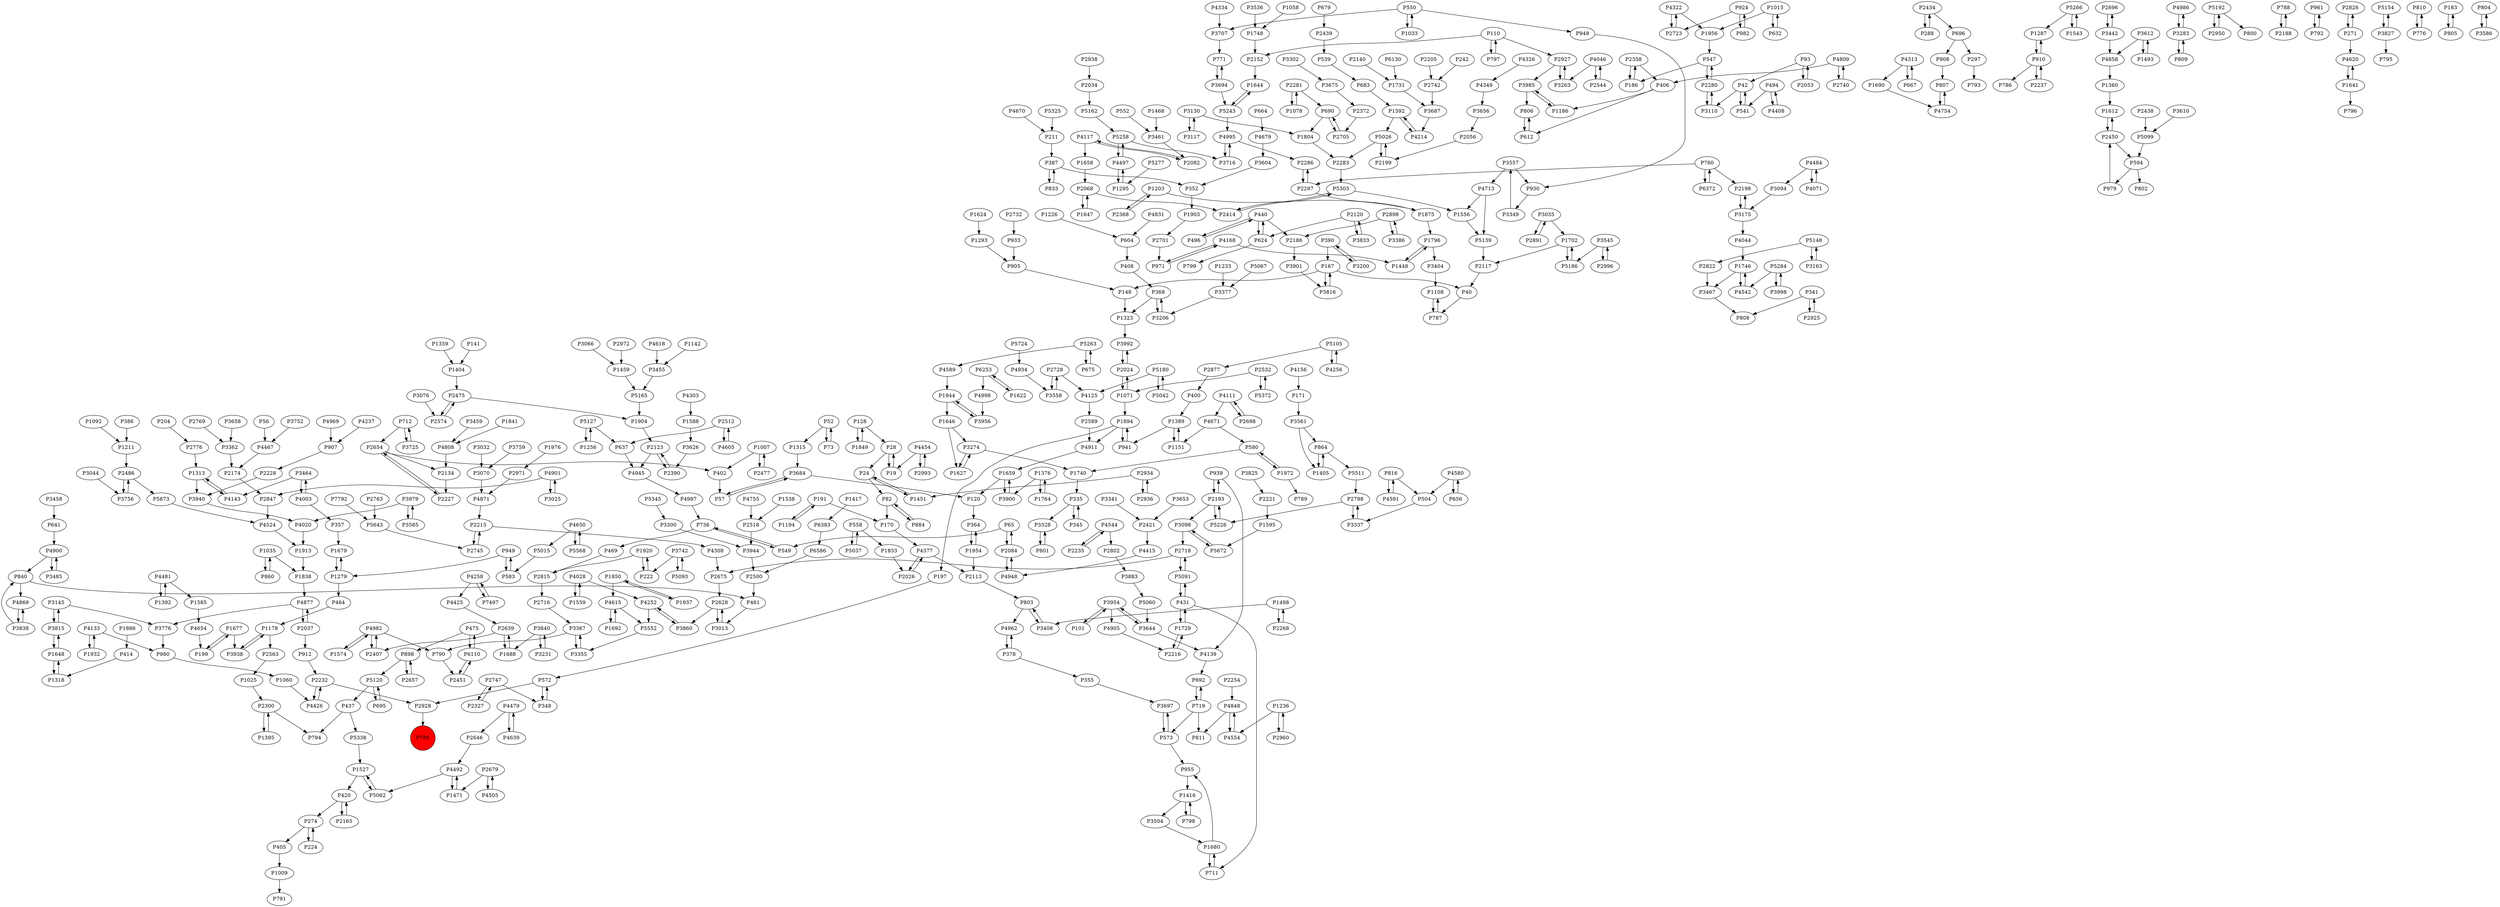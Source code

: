 digraph {
	P1748 -> P2152
	P5873 -> P4524
	P1211 -> P2486
	P3860 -> P4252
	P4133 -> P1932
	P1498 -> P3408
	P807 -> P4754
	P4615 -> P5552
	P2928 -> P785
	P2971 -> P4871
	P4046 -> P2544
	P2728 -> P3558
	P1256 -> P5127
	P1287 -> P910
	P4877 -> P2037
	P1315 -> P3684
	P5062 -> P1527
	P816 -> P4591
	P760 -> P2198
	P368 -> P1323
	P5303 -> P1556
	P4962 -> P378
	P6110 -> P475
	P2802 -> P3883
	P2696 -> P3442
	P2037 -> P912
	P1007 -> P2477
	P2358 -> P406
	P2300 -> P1395
	P4143 -> P1313
	P1702 -> P5186
	P355 -> P3697
	P982 -> P924
	P1203 -> P2368
	P3992 -> P2024
	P3130 -> P1804
	P4654 -> P199
	P4044 -> P1746
	P504 -> P3337
	P864 -> P5511
	P5568 -> P4650
	P437 -> P794
	P580 -> P1740
	P2327 -> P2747
	P939 -> P2193
	P387 -> P352
	P2300 -> P794
	P907 -> P2228
	P816 -> P504
	P4408 -> P494
	P1646 -> P3274
	P3117 -> P3130
	P2438 -> P5099
	P1007 -> P402
	P167 -> P148
	P3442 -> P2696
	P5042 -> P5180
	P2475 -> P1904
	P357 -> P1679
	P4168 -> P971
	P5148 -> P3163
	P4426 -> P2232
	P3838 -> P840
	P387 -> P833
	P840 -> P461
	P2654 -> P2134
	P4020 -> P1913
	P65 -> P2084
	P1574 -> P4982
	P3954 -> P101
	P2747 -> P2327
	P5284 -> P4542
	P1804 -> P2283
	P2297 -> P1875
	P274 -> P405
	P3658 -> P3362
	P6110 -> P2451
	P3716 -> P4995
	P2084 -> P65
	P1954 -> P364
	P4871 -> P2215
	P2134 -> P2227
	P191 -> P170
	P4377 -> P2113
	P4544 -> P2802
	P364 -> P1954
	P2763 -> P5643
	P2477 -> P1007
	P696 -> P908
	P3302 -> P3675
	P2512 -> P4605
	P3883 -> P5060
	P1894 -> P197
	P4481 -> P1392
	P2056 -> P2199
	P2232 -> P2928
	P4809 -> P2740
	P1092 -> P1211
	P1746 -> P4542
	P5643 -> P2745
	P558 -> P5037
	P3464 -> P4003
	P128 -> P28
	P1416 -> P798
	P420 -> P2165
	P2993 -> P4454
	P1389 -> P1151
	P2227 -> P2654
	P2439 -> P539
	P1850 -> P4615
	P408 -> P368
	P2934 -> P2936
	P1692 -> P4615
	P242 -> P2742
	P1937 -> P1850
	P2705 -> P690
	P199 -> P1677
	P3098 -> P2718
	P2221 -> P1595
	P898 -> P2657
	P42 -> P3110
	P790 -> P2451
	P3776 -> P980
	P712 -> P2654
	P440 -> P496
	P141 -> P1404
	P719 -> P573
	P4125 -> P2589
	P549 -> P736
	P971 -> P4168
	P3504 -> P1680
	P5060 -> P3644
	P414 -> P1318
	P1416 -> P3504
	P4986 -> P3283
	P5266 -> P1543
	P1493 -> P3612
	P3485 -> P4900
	P4995 -> P3716
	P4117 -> P2082
	P431 -> P1729
	P5258 -> P3716
	P2123 -> P4945
	P3274 -> P1627
	P2532 -> P5372
	P1009 -> P791
	P128 -> P1849
	P4671 -> P580
	P5192 -> P2950
	P1612 -> P2450
	P2120 -> P624
	P3545 -> P2996
	P335 -> P3328
	P1658 -> P2068
	P5243 -> P1644
	P788 -> P2188
	P65 -> P549
	P547 -> P2280
	P5127 -> P637
	P4650 -> P5568
	P5345 -> P3300
	P912 -> P2232
	P979 -> P2450
	P5120 -> P437
	P4997 -> P736
	P3833 -> P2120
	P3458 -> P641
	P5258 -> P4497
	P3707 -> P771
	P4237 -> P907
	P378 -> P4962
	P2822 -> P3467
	P5192 -> P800
	P5037 -> P558
	P461 -> P3013
	P955 -> P1416
	P736 -> P469
	P4256 -> P5105
	P406 -> P612
	P5180 -> P5042
	P961 -> P792
	P2927 -> P3263
	P1360 -> P1612
	P2026 -> P4377
	P3094 -> P3175
	P2563 -> P1025
	P2934 -> P1451
	P1729 -> P431
	P3557 -> P930
	P1956 -> P547
	P437 -> P5338
	P6253 -> P1622
	P1644 -> P5243
	P7497 -> P4258
	P1058 -> P1748
	P1295 -> P4497
	P4481 -> P1585
	P5226 -> P2193
	P910 -> P786
	P2268 -> P1498
	P352 -> P1903
	P2280 -> P547
	P4484 -> P4071
	P2826 -> P271
	P3442 -> P4858
	P2450 -> P594
	P2628 -> P3860
	P3341 -> P2421
	P1680 -> P711
	P3013 -> P2628
	P4524 -> P1913
	P101 -> P3954
	P4544 -> P2235
	P42 -> P541
	P191 -> P1194
	P949 -> P583
	P4969 -> P907
	P949 -> P1279
	P405 -> P1009
	P4322 -> P1956
	P52 -> P73
	P792 -> P961
	P3110 -> P2280
	P3684 -> P120
	P224 -> P274
	P2798 -> P3337
	P3455 -> P5165
	P6130 -> P1731
	P2769 -> P3362
	P4995 -> P2286
	P3998 -> P5284
	P4139 -> P692
	P1468 -> P3461
	P3644 -> P3954
	P4492 -> P1471
	P550 -> P3707
	P612 -> P806
	P910 -> P2237
	P1527 -> P420
	P1944 -> P1646
	P4168 -> P1448
	P884 -> P82
	P1659 -> P3900
	P5511 -> P2798
	P4497 -> P1295
	P3938 -> P1178
	P4848 -> P811
	P82 -> P884
	P1559 -> P4028
	P3464 -> P4143
	P3175 -> P2198
	P573 -> P3697
	P1740 -> P335
	P541 -> P42
	P4620 -> P1641
	P2486 -> P3756
	P1875 -> P1796
	P3979 -> P3585
	P4982 -> P790
	P5372 -> P2532
	P736 -> P549
	P3175 -> P4044
	P2486 -> P5873
	P5067 -> P3377
	P1060 -> P4426
	P4454 -> P2993
	P4831 -> P604
	P1932 -> P4133
	P1731 -> P3687
	P4713 -> P1556
	P1376 -> P1764
	P1498 -> P2268
	P4313 -> P1690
	P930 -> P3349
	P3697 -> P573
	P271 -> P4620
	P4046 -> P3263
	P3355 -> P3367
	P2123 -> P2390
	P469 -> P2815
	P4934 -> P3558
	P583 -> P949
	P167 -> P40
	P798 -> P1416
	P420 -> P274
	P787 -> P1108
	P2776 -> P1313
	P4377 -> P2026
	P1680 -> P955
	P4858 -> P1360
	P760 -> P2297
	P667 -> P4313
	P924 -> P982
	P5552 -> P3355
	P2574 -> P2475
	P2639 -> P1688
	P1627 -> P3274
	P1025 -> P2300
	P4639 -> P4479
	P3585 -> P3979
	P4313 -> P667
	P2898 -> P2186
	P5284 -> P3998
	P1405 -> P864
	P3283 -> P4986
	P580 -> P1972
	P4214 -> P1592
	P271 -> P2826
	P1178 -> P3938
	P5091 -> P2718
	P1688 -> P2639
	P288 -> P2434
	P2120 -> P3833
	P406 -> P1186
	P390 -> P3200
	P5243 -> P4995
	P2898 -> P3386
	P1796 -> P3404
	P4591 -> P816
	P3274 -> P1740
	P809 -> P3283
	P2518 -> P3944
	P4605 -> P2512
	P1622 -> P6253
	P1886 -> P414
	P1071 -> P1894
	P3536 -> P1748
	P1659 -> P120
	P3025 -> P4901
	P440 -> P624
	P2193 -> P3098
	P2113 -> P803
	P2936 -> P2934
	P3044 -> P3756
	P5105 -> P2877
	P171 -> P3561
	P2701 -> P971
	P4303 -> P1588
	P186 -> P2358
	P5105 -> P4256
	P797 -> P110
	P3612 -> P1493
	P475 -> P898
	P5015 -> P583
	P1178 -> P2563
	P1448 -> P1796
	P3612 -> P4858
	P771 -> P3694
	P1833 -> P2026
	P624 -> P440
	P1796 -> P1448
	P550 -> P948
	P924 -> P2723
	P2747 -> P348
	P5724 -> P4934
	P3610 -> P5099
	P3684 -> P57
	P5325 -> P211
	P4650 -> P5015
	P5154 -> P3827
	P3200 -> P390
	P1641 -> P796
	P4809 -> P406
	P1920 -> P222
	P2589 -> P4911
	P4252 -> P5552
	P6586 -> P2500
	P4869 -> P3838
	P2215 -> P2745
	P2451 -> P6110
	P348 -> P572
	P3076 -> P2574
	P4945 -> P4997
	P3386 -> P2898
	P3827 -> P795
	P2532 -> P1071
	P552 -> P3461
	P1972 -> P789
	P3816 -> P167
	P6372 -> P760
	P1236 -> P2960
	P2654 -> P2227
	P3979 -> P4020
	P4755 -> P2518
	P3604 -> P352
	P3035 -> P2891
	P2877 -> P400
	P2283 -> P5303
	P4258 -> P4425
	P692 -> P719
	P572 -> P348
	P550 -> P1033
	P3954 -> P3644
	P1142 -> P3455
	P1954 -> P2113
	P3944 -> P2500
	P2728 -> P4125
	P4003 -> P3464
	P695 -> P5120
	P335 -> P345
	P2646 -> P4492
	P5277 -> P1295
	P1677 -> P199
	P5162 -> P5258
	P1679 -> P1279
	P3408 -> P803
	P3032 -> P3070
	P3367 -> P3355
	P2450 -> P1612
	P594 -> P802
	P1920 -> P2815
	P390 -> P167
	P2215 -> P4308
	P3130 -> P3117
	P3145 -> P3776
	P1624 -> P1293
	P948 -> P930
	P4554 -> P4848
	P810 -> P776
	P840 -> P4869
	P494 -> P541
	P5266 -> P1287
	P3362 -> P2174
	P1729 -> P2216
	P3694 -> P5243
	P3840 -> P3231
	P93 -> P42
	P2199 -> P5026
	P4454 -> P19
	P1894 -> P4911
	P2718 -> P2675
	P2152 -> P1644
	P4479 -> P2646
	P183 -> P805
	P2216 -> P1729
	P197 -> P572
	P4334 -> P3707
	P1838 -> P4877
	P386 -> P1211
	P573 -> P955
	P3545 -> P5186
	P2281 -> P1078
	P2434 -> P696
	P3815 -> P1648
	P1647 -> P2068
	P690 -> P1804
	P400 -> P1389
	P2972 -> P1459
	P4542 -> P1746
	P1015 -> P1956
	P4415 -> P4948
	P860 -> P1035
	P3940 -> P4020
	P2500 -> P461
	P4982 -> P2407
	P1556 -> P5139
	P3145 -> P3815
	P5127 -> P1256
	P3687 -> P4214
	P864 -> P1405
	P6383 -> P6586
	P148 -> P1323
	P804 -> P3586
	P4252 -> P3860
	P1279 -> P464
	P4911 -> P1659
	P1015 -> P632
	P5026 -> P2199
	P905 -> P148
	P1359 -> P1404
	P4349 -> P3656
	P4982 -> P1574
	P805 -> P183
	P2927 -> P3985
	P1538 -> P2518
	P1035 -> P860
	P2718 -> P5091
	P1641 -> P4620
	P4900 -> P840
	P2368 -> P1203
	P496 -> P440
	P1904 -> P2123
	P2053 -> P93
	P4998 -> P3956
	P3066 -> P1459
	P2193 -> P939
	P719 -> P811
	P3725 -> P712
	P1543 -> P5266
	P1746 -> P3467
	P1648 -> P1318
	P368 -> P3206
	P1451 -> P24
	P2475 -> P2574
	P3752 -> P4467
	P3557 -> P4713
	P28 -> P19
	P3163 -> P5148
	P402 -> P57
	P2679 -> P4505
	P2742 -> P3687
	P4589 -> P1944
	P3815 -> P3145
	P4111 -> P2698
	P3954 -> P4905
	P1226 -> P604
	P1677 -> P3938
	P4484 -> P3094
	P3337 -> P2798
	P683 -> P1592
	P3467 -> P808
	P5026 -> P2283
	P2280 -> P3110
	P3328 -> P801
	P3586 -> P804
	P2544 -> P4046
	P3263 -> P2927
	P1313 -> P4143
	P5148 -> P2822
	P2960 -> P1236
	P1293 -> P905
	P2198 -> P3175
	P2034 -> P5162
	P5338 -> P1527
	P4492 -> P5062
	P2698 -> P4111
	P4580 -> P504
	P494 -> P4408
	P1764 -> P1376
	P2798 -> P5226
	P5303 -> P2414
	P5186 -> P1702
	P3070 -> P4871
	P3377 -> P3206
	P2117 -> P40
	P2205 -> P2742
	P3404 -> P1108
	P3098 -> P5672
	P4071 -> P4484
	P3838 -> P4869
	P5165 -> P1904
	P3558 -> P2728
	P801 -> P3328
	P4326 -> P4349
	P1033 -> P550
	P3459 -> P4808
	P2228 -> P3940
	P2084 -> P4948
	P3956 -> P1944
	P1702 -> P2117
	P4905 -> P2216
	P2297 -> P2286
	P2174 -> P2847
	P2082 -> P4117
	P211 -> P387
	P1395 -> P2300
	P1186 -> P3985
	P2358 -> P186
	P1236 -> P4554
	P4028 -> P4252
	P4258 -> P7497
	P110 -> P2152
	P4322 -> P2723
	P2286 -> P2297
	P939 -> P4139
	P28 -> P24
	P656 -> P4580
	P3742 -> P222
	P341 -> P2925
	P760 -> P6372
	P5263 -> P4589
	P1194 -> P191
	P4003 -> P357
	P1646 -> P1627
	P1592 -> P4214
	P3825 -> P2221
	P167 -> P3816
	P1313 -> P3940
	P2254 -> P4848
	P1841 -> P4808
	P3827 -> P5154
	P3694 -> P771
	P3561 -> P1405
	P3742 -> P5093
	P2372 -> P2705
	P2847 -> P4524
	P5120 -> P695
	P908 -> P807
	P898 -> P5120
	P464 -> P1178
	P40 -> P787
	P3756 -> P2486
	P2024 -> P1071
	P341 -> P808
	P2237 -> P910
	P4670 -> P211
	P19 -> P28
	P4948 -> P2084
	P4900 -> P3485
	P57 -> P3684
	P4615 -> P1692
	P2068 -> P2414
	P2421 -> P4415
	P2390 -> P2123
	P2716 -> P3367
	P1585 -> P4654
	P170 -> P4377
	P3901 -> P3816
	P3644 -> P4139
	P4679 -> P3604
	P4808 -> P2134
	P539 -> P683
	P4754 -> P807
	P110 -> P797
	P2679 -> P1471
	P2188 -> P788
	P1690 -> P4754
	P2232 -> P4426
	P24 -> P1451
	P431 -> P711
	P690 -> P2705
	P1233 -> P3377
	P2723 -> P4322
	P675 -> P5263
	P5093 -> P3742
	P3283 -> P809
	P3349 -> P3557
	P3561 -> P864
	P2414 -> P5303
	P3367 -> P790
	P2165 -> P420
	P1592 -> P5026
	P5099 -> P594
	P712 -> P3725
	P1323 -> P3992
	P2950 -> P5192
	P5180 -> P4125
	P5139 -> P2117
	P4671 -> P1151
	P297 -> P793
	P110 -> P2927
	P2657 -> P898
	P910 -> P1287
	P1648 -> P3815
	P5263 -> P675
	P1392 -> P4481
	P4505 -> P2679
	P3675 -> P2372
	P4133 -> P980
	P3461 -> P2082
	P4425 -> P2639
	P1279 -> P1679
	P3900 -> P1659
	P3206 -> P368
	P440 -> P2186
	P547 -> P186
	P1151 -> P1389
	P52 -> P1315
	P1588 -> P3626
	P73 -> P52
	P1071 -> P2024
	P5091 -> P431
	P2193 -> P5226
	P4848 -> P4554
	P3035 -> P1702
	P6253 -> P4998
	P4111 -> P4671
	P475 -> P6110
	P1976 -> P2971
	P2628 -> P3013
	P2068 -> P1647
	P803 -> P3408
	P776 -> P810
	P2407 -> P4982
	P806 -> P612
	P7792 -> P5643
	P1404 -> P2475
	P2996 -> P3545
	P4901 -> P2847
	P120 -> P364
	P3653 -> P2421
	P1203 -> P1875
	P2938 -> P2034
	P1894 -> P941
	P803 -> P4962
	P3231 -> P3840
	P24 -> P82
	P933 -> P905
	P345 -> P335
	P1903 -> P2701
	P2815 -> P2716
	P2037 -> P4877
	P3626 -> P2390
	P1471 -> P4492
	P1944 -> P3956
	P594 -> P979
	P4028 -> P1559
	P1417 -> P6383
	P696 -> P297
	P1035 -> P1838
	P558 -> P1833
	P4901 -> P3025
	P980 -> P1060
	P719 -> P692
	P4479 -> P4639
	P4117 -> P1658
	P2434 -> P288
	P274 -> P224
	P4877 -> P3776
	P2654 -> P402
	P3759 -> P3070
	P56 -> P4467
	P2235 -> P4544
	P1527 -> P5062
	P4713 -> P5139
	P2745 -> P2215
	P2512 -> P637
	P1459 -> P5165
	P637 -> P4945
	P4618 -> P3455
	P431 -> P5091
	P2639 -> P2407
	P1850 -> P1937
	P4497 -> P5258
	P5672 -> P3098
	P4156 -> P171
	P2140 -> P1731
	P1595 -> P5672
	P679 -> P2439
	P572 -> P2928
	P1389 -> P941
	P624 -> P799
	P3985 -> P1186
	P1318 -> P1648
	P3656 -> P2056
	P833 -> P387
	P711 -> P1680
	P604 -> P408
	P2891 -> P3035
	P2675 -> P2628
	P204 -> P2776
	P2186 -> P3901
	P1078 -> P2281
	P4580 -> P656
	P1972 -> P580
	P664 -> P4679
	P2740 -> P4809
	P641 -> P4900
	P1376 -> P3900
	P82 -> P170
	P2925 -> P341
	P1108 -> P787
	P222 -> P1920
	P3840 -> P1688
	P2281 -> P690
	P93 -> P2053
	P378 -> P355
	P941 -> P1894
	P2024 -> P3992
	P3985 -> P806
	P632 -> P1015
	P2732 -> P933
	P4308 -> P2675
	P3300 -> P3944
	P1913 -> P1838
	P4467 -> P2174
	P1849 -> P128
	P785 [shape=circle]
	P785 [style=filled]
	P785 [fillcolor=red]
}
